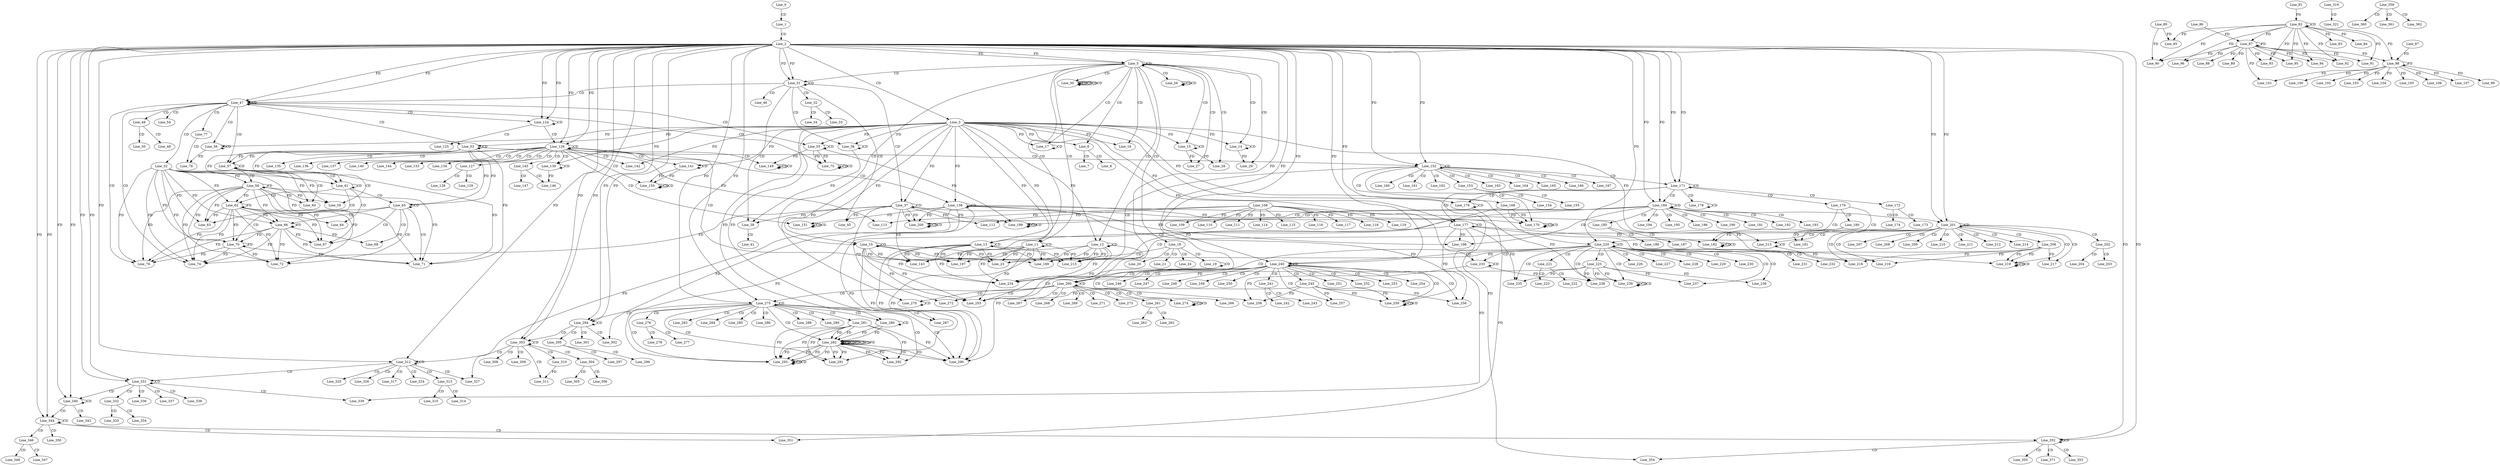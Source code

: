 digraph G {
  Line_0;
  Line_1;
  Line_2;
  Line_3;
  Line_5;
  Line_5;
  Line_6;
  Line_7;
  Line_8;
  Line_10;
  Line_10;
  Line_11;
  Line_11;
  Line_12;
  Line_12;
  Line_13;
  Line_13;
  Line_14;
  Line_14;
  Line_15;
  Line_15;
  Line_16;
  Line_17;
  Line_17;
  Line_18;
  Line_19;
  Line_19;
  Line_20;
  Line_21;
  Line_23;
  Line_24;
  Line_26;
  Line_26;
  Line_26;
  Line_27;
  Line_28;
  Line_29;
  Line_30;
  Line_30;
  Line_30;
  Line_30;
  Line_30;
  Line_31;
  Line_31;
  Line_32;
  Line_33;
  Line_34;
  Line_36;
  Line_36;
  Line_37;
  Line_37;
  Line_38;
  Line_38;
  Line_38;
  Line_41;
  Line_45;
  Line_46;
  Line_47;
  Line_47;
  Line_48;
  Line_49;
  Line_50;
  Line_52;
  Line_53;
  Line_53;
  Line_54;
  Line_55;
  Line_55;
  Line_56;
  Line_56;
  Line_57;
  Line_57;
  Line_58;
  Line_59;
  Line_60;
  Line_61;
  Line_61;
  Line_62;
  Line_63;
  Line_64;
  Line_65;
  Line_65;
  Line_66;
  Line_67;
  Line_68;
  Line_70;
  Line_71;
  Line_72;
  Line_74;
  Line_75;
  Line_75;
  Line_75;
  Line_76;
  Line_77;
  Line_78;
  Line_78;
  Line_82;
  Line_82;
  Line_81;
  Line_83;
  Line_84;
  Line_85;
  Line_80;
  Line_85;
  Line_87;
  Line_87;
  Line_86;
  Line_88;
  Line_89;
  Line_90;
  Line_90;
  Line_91;
  Line_92;
  Line_93;
  Line_94;
  Line_95;
  Line_96;
  Line_98;
  Line_98;
  Line_97;
  Line_99;
  Line_100;
  Line_101;
  Line_101;
  Line_102;
  Line_103;
  Line_104;
  Line_105;
  Line_106;
  Line_107;
  Line_108;
  Line_109;
  Line_110;
  Line_111;
  Line_112;
  Line_113;
  Line_114;
  Line_115;
  Line_116;
  Line_117;
  Line_118;
  Line_119;
  Line_124;
  Line_124;
  Line_125;
  Line_126;
  Line_126;
  Line_127;
  Line_128;
  Line_129;
  Line_133;
  Line_134;
  Line_135;
  Line_136;
  Line_137;
  Line_138;
  Line_138;
  Line_139;
  Line_139;
  Line_140;
  Line_141;
  Line_141;
  Line_142;
  Line_143;
  Line_144;
  Line_145;
  Line_146;
  Line_147;
  Line_149;
  Line_149;
  Line_149;
  Line_150;
  Line_150;
  Line_150;
  Line_151;
  Line_151;
  Line_151;
  Line_152;
  Line_152;
  Line_153;
  Line_154;
  Line_155;
  Line_160;
  Line_161;
  Line_162;
  Line_163;
  Line_164;
  Line_165;
  Line_166;
  Line_167;
  Line_168;
  Line_169;
  Line_170;
  Line_170;
  Line_170;
  Line_171;
  Line_171;
  Line_172;
  Line_173;
  Line_174;
  Line_176;
  Line_176;
  Line_177;
  Line_177;
  Line_178;
  Line_178;
  Line_179;
  Line_180;
  Line_181;
  Line_182;
  Line_182;
  Line_182;
  Line_182;
  Line_184;
  Line_184;
  Line_185;
  Line_186;
  Line_187;
  Line_190;
  Line_191;
  Line_192;
  Line_193;
  Line_194;
  Line_195;
  Line_196;
  Line_197;
  Line_198;
  Line_199;
  Line_199;
  Line_199;
  Line_200;
  Line_200;
  Line_200;
  Line_201;
  Line_201;
  Line_202;
  Line_203;
  Line_204;
  Line_206;
  Line_207;
  Line_208;
  Line_209;
  Line_210;
  Line_211;
  Line_212;
  Line_213;
  Line_213;
  Line_214;
  Line_215;
  Line_216;
  Line_217;
  Line_218;
  Line_219;
  Line_219;
  Line_219;
  Line_220;
  Line_220;
  Line_221;
  Line_222;
  Line_223;
  Line_225;
  Line_226;
  Line_227;
  Line_228;
  Line_229;
  Line_230;
  Line_231;
  Line_232;
  Line_233;
  Line_233;
  Line_234;
  Line_235;
  Line_236;
  Line_237;
  Line_238;
  Line_238;
  Line_239;
  Line_239;
  Line_239;
  Line_240;
  Line_240;
  Line_241;
  Line_242;
  Line_243;
  Line_245;
  Line_246;
  Line_247;
  Line_248;
  Line_249;
  Line_250;
  Line_251;
  Line_252;
  Line_253;
  Line_254;
  Line_255;
  Line_256;
  Line_257;
  Line_258;
  Line_258;
  Line_259;
  Line_259;
  Line_259;
  Line_260;
  Line_260;
  Line_261;
  Line_262;
  Line_263;
  Line_266;
  Line_267;
  Line_268;
  Line_269;
  Line_270;
  Line_270;
  Line_271;
  Line_272;
  Line_273;
  Line_274;
  Line_274;
  Line_274;
  Line_275;
  Line_275;
  Line_276;
  Line_277;
  Line_278;
  Line_280;
  Line_280;
  Line_281;
  Line_282;
  Line_282;
  Line_282;
  Line_282;
  Line_283;
  Line_284;
  Line_285;
  Line_286;
  Line_287;
  Line_288;
  Line_289;
  Line_290;
  Line_291;
  Line_292;
  Line_293;
  Line_293;
  Line_293;
  Line_294;
  Line_294;
  Line_295;
  Line_296;
  Line_297;
  Line_301;
  Line_302;
  Line_303;
  Line_303;
  Line_304;
  Line_305;
  Line_306;
  Line_308;
  Line_309;
  Line_310;
  Line_311;
  Line_312;
  Line_312;
  Line_313;
  Line_314;
  Line_315;
  Line_317;
  Line_319;
  Line_321;
  Line_324;
  Line_325;
  Line_326;
  Line_327;
  Line_331;
  Line_331;
  Line_332;
  Line_333;
  Line_334;
  Line_336;
  Line_337;
  Line_338;
  Line_339;
  Line_340;
  Line_340;
  Line_343;
  Line_344;
  Line_344;
  Line_346;
  Line_347;
  Line_348;
  Line_350;
  Line_351;
  Line_352;
  Line_352;
  Line_353;
  Line_354;
  Line_355;
  Line_359;
  Line_360;
  Line_361;
  Line_362;
  Line_371;
  Line_0 -> Line_1 [ label="CD" ];
  Line_1 -> Line_2 [ label="CD" ];
  Line_2 -> Line_3 [ label="CD" ];
  Line_2 -> Line_5 [ label="FD" ];
  Line_5 -> Line_5 [ label="CD" ];
  Line_2 -> Line_5 [ label="FD" ];
  Line_5 -> Line_6 [ label="CD" ];
  Line_3 -> Line_6 [ label="FD" ];
  Line_6 -> Line_7 [ label="CD" ];
  Line_6 -> Line_8 [ label="CD" ];
  Line_5 -> Line_10 [ label="CD" ];
  Line_10 -> Line_10 [ label="CD" ];
  Line_3 -> Line_10 [ label="FD" ];
  Line_5 -> Line_11 [ label="CD" ];
  Line_11 -> Line_11 [ label="CD" ];
  Line_3 -> Line_11 [ label="FD" ];
  Line_5 -> Line_12 [ label="CD" ];
  Line_12 -> Line_12 [ label="CD" ];
  Line_3 -> Line_12 [ label="FD" ];
  Line_5 -> Line_13 [ label="CD" ];
  Line_13 -> Line_13 [ label="CD" ];
  Line_3 -> Line_13 [ label="FD" ];
  Line_5 -> Line_14 [ label="CD" ];
  Line_14 -> Line_14 [ label="CD" ];
  Line_3 -> Line_14 [ label="FD" ];
  Line_5 -> Line_15 [ label="CD" ];
  Line_15 -> Line_15 [ label="CD" ];
  Line_3 -> Line_15 [ label="FD" ];
  Line_5 -> Line_16 [ label="CD" ];
  Line_3 -> Line_16 [ label="FD" ];
  Line_5 -> Line_17 [ label="CD" ];
  Line_17 -> Line_17 [ label="CD" ];
  Line_3 -> Line_17 [ label="FD" ];
  Line_5 -> Line_18 [ label="CD" ];
  Line_18 -> Line_19 [ label="CD" ];
  Line_19 -> Line_19 [ label="CD" ];
  Line_18 -> Line_20 [ label="CD" ];
  Line_18 -> Line_21 [ label="CD" ];
  Line_18 -> Line_23 [ label="CD" ];
  Line_10 -> Line_23 [ label="FD" ];
  Line_11 -> Line_23 [ label="FD" ];
  Line_12 -> Line_23 [ label="FD" ];
  Line_13 -> Line_23 [ label="FD" ];
  Line_18 -> Line_24 [ label="CD" ];
  Line_5 -> Line_26 [ label="CD" ];
  Line_26 -> Line_26 [ label="CD" ];
  Line_26 -> Line_26 [ label="CD" ];
  Line_5 -> Line_27 [ label="CD" ];
  Line_15 -> Line_27 [ label="FD" ];
  Line_5 -> Line_28 [ label="CD" ];
  Line_15 -> Line_28 [ label="FD" ];
  Line_5 -> Line_29 [ label="CD" ];
  Line_14 -> Line_29 [ label="FD" ];
  Line_5 -> Line_30 [ label="CD" ];
  Line_30 -> Line_30 [ label="CD" ];
  Line_30 -> Line_30 [ label="CD" ];
  Line_30 -> Line_30 [ label="CD" ];
  Line_30 -> Line_30 [ label="CD" ];
  Line_5 -> Line_31 [ label="CD" ];
  Line_2 -> Line_31 [ label="FD" ];
  Line_31 -> Line_31 [ label="CD" ];
  Line_2 -> Line_31 [ label="FD" ];
  Line_31 -> Line_32 [ label="CD" ];
  Line_32 -> Line_33 [ label="CD" ];
  Line_32 -> Line_34 [ label="CD" ];
  Line_31 -> Line_36 [ label="CD" ];
  Line_36 -> Line_36 [ label="CD" ];
  Line_3 -> Line_36 [ label="FD" ];
  Line_31 -> Line_37 [ label="CD" ];
  Line_37 -> Line_37 [ label="CD" ];
  Line_3 -> Line_37 [ label="FD" ];
  Line_31 -> Line_38 [ label="CD" ];
  Line_36 -> Line_38 [ label="FD" ];
  Line_37 -> Line_38 [ label="FD" ];
  Line_38 -> Line_41 [ label="CD" ];
  Line_31 -> Line_45 [ label="CD" ];
  Line_37 -> Line_45 [ label="FD" ];
  Line_31 -> Line_46 [ label="CD" ];
  Line_31 -> Line_47 [ label="CD" ];
  Line_2 -> Line_47 [ label="FD" ];
  Line_47 -> Line_47 [ label="CD" ];
  Line_2 -> Line_47 [ label="FD" ];
  Line_47 -> Line_48 [ label="CD" ];
  Line_48 -> Line_49 [ label="CD" ];
  Line_48 -> Line_50 [ label="CD" ];
  Line_47 -> Line_52 [ label="CD" ];
  Line_47 -> Line_53 [ label="CD" ];
  Line_53 -> Line_53 [ label="CD" ];
  Line_3 -> Line_53 [ label="FD" ];
  Line_47 -> Line_54 [ label="CD" ];
  Line_47 -> Line_55 [ label="CD" ];
  Line_55 -> Line_55 [ label="CD" ];
  Line_3 -> Line_55 [ label="FD" ];
  Line_47 -> Line_56 [ label="CD" ];
  Line_56 -> Line_56 [ label="CD" ];
  Line_3 -> Line_56 [ label="FD" ];
  Line_47 -> Line_57 [ label="CD" ];
  Line_53 -> Line_57 [ label="FD" ];
  Line_57 -> Line_57 [ label="CD" ];
  Line_53 -> Line_57 [ label="FD" ];
  Line_57 -> Line_58 [ label="CD" ];
  Line_52 -> Line_58 [ label="FD" ];
  Line_58 -> Line_58 [ label="FD" ];
  Line_57 -> Line_59 [ label="CD" ];
  Line_52 -> Line_59 [ label="FD" ];
  Line_58 -> Line_59 [ label="FD" ];
  Line_57 -> Line_60 [ label="CD" ];
  Line_52 -> Line_60 [ label="FD" ];
  Line_58 -> Line_60 [ label="FD" ];
  Line_57 -> Line_61 [ label="CD" ];
  Line_53 -> Line_61 [ label="FD" ];
  Line_61 -> Line_61 [ label="CD" ];
  Line_53 -> Line_61 [ label="FD" ];
  Line_61 -> Line_62 [ label="CD" ];
  Line_52 -> Line_62 [ label="FD" ];
  Line_58 -> Line_62 [ label="FD" ];
  Line_62 -> Line_62 [ label="FD" ];
  Line_61 -> Line_63 [ label="CD" ];
  Line_52 -> Line_63 [ label="FD" ];
  Line_58 -> Line_63 [ label="FD" ];
  Line_62 -> Line_63 [ label="FD" ];
  Line_61 -> Line_64 [ label="CD" ];
  Line_62 -> Line_64 [ label="FD" ];
  Line_61 -> Line_65 [ label="CD" ];
  Line_53 -> Line_65 [ label="FD" ];
  Line_65 -> Line_65 [ label="CD" ];
  Line_53 -> Line_65 [ label="FD" ];
  Line_65 -> Line_66 [ label="CD" ];
  Line_52 -> Line_66 [ label="FD" ];
  Line_58 -> Line_66 [ label="FD" ];
  Line_62 -> Line_66 [ label="FD" ];
  Line_66 -> Line_66 [ label="FD" ];
  Line_65 -> Line_67 [ label="CD" ];
  Line_52 -> Line_67 [ label="FD" ];
  Line_58 -> Line_67 [ label="FD" ];
  Line_62 -> Line_67 [ label="FD" ];
  Line_66 -> Line_67 [ label="FD" ];
  Line_65 -> Line_68 [ label="CD" ];
  Line_66 -> Line_68 [ label="FD" ];
  Line_65 -> Line_70 [ label="CD" ];
  Line_52 -> Line_70 [ label="FD" ];
  Line_58 -> Line_70 [ label="FD" ];
  Line_62 -> Line_70 [ label="FD" ];
  Line_66 -> Line_70 [ label="FD" ];
  Line_70 -> Line_70 [ label="FD" ];
  Line_65 -> Line_71 [ label="CD" ];
  Line_52 -> Line_71 [ label="FD" ];
  Line_58 -> Line_71 [ label="FD" ];
  Line_62 -> Line_71 [ label="FD" ];
  Line_66 -> Line_71 [ label="FD" ];
  Line_70 -> Line_71 [ label="FD" ];
  Line_53 -> Line_71 [ label="FD" ];
  Line_65 -> Line_72 [ label="CD" ];
  Line_52 -> Line_72 [ label="FD" ];
  Line_58 -> Line_72 [ label="FD" ];
  Line_62 -> Line_72 [ label="FD" ];
  Line_66 -> Line_72 [ label="FD" ];
  Line_70 -> Line_72 [ label="FD" ];
  Line_47 -> Line_74 [ label="CD" ];
  Line_52 -> Line_74 [ label="FD" ];
  Line_58 -> Line_74 [ label="FD" ];
  Line_62 -> Line_74 [ label="FD" ];
  Line_66 -> Line_74 [ label="FD" ];
  Line_70 -> Line_74 [ label="FD" ];
  Line_37 -> Line_74 [ label="FD" ];
  Line_47 -> Line_75 [ label="CD" ];
  Line_55 -> Line_75 [ label="FD" ];
  Line_75 -> Line_75 [ label="CD" ];
  Line_55 -> Line_75 [ label="FD" ];
  Line_75 -> Line_75 [ label="CD" ];
  Line_47 -> Line_76 [ label="CD" ];
  Line_52 -> Line_76 [ label="FD" ];
  Line_58 -> Line_76 [ label="FD" ];
  Line_62 -> Line_76 [ label="FD" ];
  Line_66 -> Line_76 [ label="FD" ];
  Line_70 -> Line_76 [ label="FD" ];
  Line_47 -> Line_77 [ label="CD" ];
  Line_77 -> Line_78 [ label="CD" ];
  Line_56 -> Line_78 [ label="FD" ];
  Line_82 -> Line_82 [ label="CD" ];
  Line_81 -> Line_82 [ label="FD" ];
  Line_82 -> Line_83 [ label="FD" ];
  Line_82 -> Line_84 [ label="FD" ];
  Line_82 -> Line_85 [ label="FD" ];
  Line_80 -> Line_85 [ label="FD" ];
  Line_82 -> Line_87 [ label="FD" ];
  Line_87 -> Line_87 [ label="FD" ];
  Line_86 -> Line_87 [ label="FD" ];
  Line_87 -> Line_88 [ label="FD" ];
  Line_87 -> Line_89 [ label="FD" ];
  Line_82 -> Line_90 [ label="FD" ];
  Line_87 -> Line_90 [ label="FD" ];
  Line_80 -> Line_90 [ label="FD" ];
  Line_82 -> Line_91 [ label="FD" ];
  Line_87 -> Line_91 [ label="FD" ];
  Line_82 -> Line_92 [ label="FD" ];
  Line_87 -> Line_92 [ label="FD" ];
  Line_82 -> Line_93 [ label="FD" ];
  Line_87 -> Line_93 [ label="FD" ];
  Line_82 -> Line_94 [ label="FD" ];
  Line_87 -> Line_94 [ label="FD" ];
  Line_82 -> Line_95 [ label="FD" ];
  Line_87 -> Line_95 [ label="FD" ];
  Line_82 -> Line_96 [ label="FD" ];
  Line_87 -> Line_96 [ label="FD" ];
  Line_82 -> Line_98 [ label="FD" ];
  Line_87 -> Line_98 [ label="FD" ];
  Line_98 -> Line_98 [ label="FD" ];
  Line_97 -> Line_98 [ label="FD" ];
  Line_98 -> Line_99 [ label="FD" ];
  Line_98 -> Line_100 [ label="FD" ];
  Line_87 -> Line_101 [ label="FD" ];
  Line_98 -> Line_101 [ label="FD" ];
  Line_98 -> Line_102 [ label="FD" ];
  Line_98 -> Line_103 [ label="FD" ];
  Line_98 -> Line_104 [ label="FD" ];
  Line_98 -> Line_105 [ label="FD" ];
  Line_98 -> Line_106 [ label="FD" ];
  Line_98 -> Line_107 [ label="FD" ];
  Line_108 -> Line_109 [ label="FD" ];
  Line_108 -> Line_110 [ label="FD" ];
  Line_108 -> Line_111 [ label="FD" ];
  Line_108 -> Line_112 [ label="FD" ];
  Line_37 -> Line_112 [ label="FD" ];
  Line_108 -> Line_113 [ label="FD" ];
  Line_53 -> Line_113 [ label="FD" ];
  Line_108 -> Line_114 [ label="FD" ];
  Line_108 -> Line_115 [ label="FD" ];
  Line_108 -> Line_116 [ label="FD" ];
  Line_108 -> Line_117 [ label="FD" ];
  Line_108 -> Line_118 [ label="FD" ];
  Line_108 -> Line_119 [ label="FD" ];
  Line_47 -> Line_124 [ label="CD" ];
  Line_2 -> Line_124 [ label="FD" ];
  Line_124 -> Line_124 [ label="CD" ];
  Line_2 -> Line_124 [ label="FD" ];
  Line_124 -> Line_125 [ label="CD" ];
  Line_124 -> Line_126 [ label="CD" ];
  Line_2 -> Line_126 [ label="FD" ];
  Line_126 -> Line_126 [ label="CD" ];
  Line_2 -> Line_126 [ label="FD" ];
  Line_126 -> Line_127 [ label="CD" ];
  Line_127 -> Line_128 [ label="CD" ];
  Line_127 -> Line_129 [ label="CD" ];
  Line_126 -> Line_133 [ label="CD" ];
  Line_126 -> Line_134 [ label="CD" ];
  Line_126 -> Line_135 [ label="CD" ];
  Line_126 -> Line_136 [ label="CD" ];
  Line_126 -> Line_137 [ label="CD" ];
  Line_126 -> Line_138 [ label="CD" ];
  Line_138 -> Line_138 [ label="CD" ];
  Line_3 -> Line_138 [ label="FD" ];
  Line_126 -> Line_139 [ label="CD" ];
  Line_139 -> Line_139 [ label="CD" ];
  Line_3 -> Line_139 [ label="FD" ];
  Line_126 -> Line_140 [ label="CD" ];
  Line_126 -> Line_141 [ label="CD" ];
  Line_141 -> Line_141 [ label="CD" ];
  Line_3 -> Line_141 [ label="FD" ];
  Line_126 -> Line_142 [ label="CD" ];
  Line_3 -> Line_142 [ label="FD" ];
  Line_126 -> Line_143 [ label="CD" ];
  Line_10 -> Line_143 [ label="FD" ];
  Line_11 -> Line_143 [ label="FD" ];
  Line_12 -> Line_143 [ label="FD" ];
  Line_13 -> Line_143 [ label="FD" ];
  Line_126 -> Line_144 [ label="CD" ];
  Line_126 -> Line_145 [ label="CD" ];
  Line_145 -> Line_146 [ label="CD" ];
  Line_139 -> Line_146 [ label="FD" ];
  Line_145 -> Line_147 [ label="CD" ];
  Line_126 -> Line_149 [ label="CD" ];
  Line_149 -> Line_149 [ label="CD" ];
  Line_55 -> Line_149 [ label="FD" ];
  Line_149 -> Line_149 [ label="CD" ];
  Line_126 -> Line_150 [ label="CD" ];
  Line_141 -> Line_150 [ label="FD" ];
  Line_150 -> Line_150 [ label="CD" ];
  Line_141 -> Line_150 [ label="FD" ];
  Line_150 -> Line_150 [ label="CD" ];
  Line_126 -> Line_151 [ label="CD" ];
  Line_151 -> Line_151 [ label="CD" ];
  Line_151 -> Line_151 [ label="CD" ];
  Line_138 -> Line_151 [ label="FD" ];
  Line_126 -> Line_152 [ label="CD" ];
  Line_2 -> Line_152 [ label="FD" ];
  Line_152 -> Line_152 [ label="CD" ];
  Line_2 -> Line_152 [ label="FD" ];
  Line_152 -> Line_153 [ label="CD" ];
  Line_153 -> Line_154 [ label="CD" ];
  Line_153 -> Line_155 [ label="CD" ];
  Line_152 -> Line_160 [ label="CD" ];
  Line_152 -> Line_161 [ label="CD" ];
  Line_152 -> Line_162 [ label="CD" ];
  Line_152 -> Line_163 [ label="CD" ];
  Line_152 -> Line_164 [ label="CD" ];
  Line_152 -> Line_165 [ label="CD" ];
  Line_152 -> Line_166 [ label="CD" ];
  Line_152 -> Line_167 [ label="CD" ];
  Line_152 -> Line_168 [ label="CD" ];
  Line_152 -> Line_169 [ label="CD" ];
  Line_168 -> Line_169 [ label="FD" ];
  Line_10 -> Line_169 [ label="FD" ];
  Line_11 -> Line_169 [ label="FD" ];
  Line_12 -> Line_169 [ label="FD" ];
  Line_13 -> Line_169 [ label="FD" ];
  Line_152 -> Line_170 [ label="CD" ];
  Line_170 -> Line_170 [ label="CD" ];
  Line_168 -> Line_170 [ label="FD" ];
  Line_170 -> Line_170 [ label="CD" ];
  Line_168 -> Line_170 [ label="FD" ];
  Line_138 -> Line_170 [ label="FD" ];
  Line_152 -> Line_171 [ label="CD" ];
  Line_2 -> Line_171 [ label="FD" ];
  Line_171 -> Line_171 [ label="CD" ];
  Line_2 -> Line_171 [ label="FD" ];
  Line_171 -> Line_172 [ label="CD" ];
  Line_172 -> Line_173 [ label="CD" ];
  Line_172 -> Line_174 [ label="CD" ];
  Line_171 -> Line_176 [ label="CD" ];
  Line_176 -> Line_176 [ label="CD" ];
  Line_3 -> Line_176 [ label="FD" ];
  Line_171 -> Line_177 [ label="CD" ];
  Line_177 -> Line_177 [ label="CD" ];
  Line_3 -> Line_177 [ label="FD" ];
  Line_171 -> Line_178 [ label="CD" ];
  Line_178 -> Line_178 [ label="CD" ];
  Line_171 -> Line_179 [ label="CD" ];
  Line_179 -> Line_180 [ label="CD" ];
  Line_179 -> Line_181 [ label="CD" ];
  Line_180 -> Line_181 [ label="FD" ];
  Line_179 -> Line_182 [ label="CD" ];
  Line_182 -> Line_182 [ label="CD" ];
  Line_177 -> Line_182 [ label="FD" ];
  Line_182 -> Line_182 [ label="CD" ];
  Line_180 -> Line_182 [ label="FD" ];
  Line_171 -> Line_184 [ label="CD" ];
  Line_2 -> Line_184 [ label="FD" ];
  Line_184 -> Line_184 [ label="CD" ];
  Line_2 -> Line_184 [ label="FD" ];
  Line_184 -> Line_185 [ label="CD" ];
  Line_185 -> Line_186 [ label="CD" ];
  Line_185 -> Line_187 [ label="CD" ];
  Line_184 -> Line_190 [ label="CD" ];
  Line_184 -> Line_191 [ label="CD" ];
  Line_184 -> Line_192 [ label="CD" ];
  Line_184 -> Line_193 [ label="CD" ];
  Line_184 -> Line_194 [ label="CD" ];
  Line_184 -> Line_195 [ label="CD" ];
  Line_184 -> Line_196 [ label="CD" ];
  Line_184 -> Line_197 [ label="CD" ];
  Line_37 -> Line_197 [ label="FD" ];
  Line_10 -> Line_197 [ label="FD" ];
  Line_11 -> Line_197 [ label="FD" ];
  Line_12 -> Line_197 [ label="FD" ];
  Line_13 -> Line_197 [ label="FD" ];
  Line_184 -> Line_198 [ label="CD" ];
  Line_37 -> Line_198 [ label="FD" ];
  Line_177 -> Line_198 [ label="FD" ];
  Line_184 -> Line_199 [ label="CD" ];
  Line_199 -> Line_199 [ label="CD" ];
  Line_55 -> Line_199 [ label="FD" ];
  Line_199 -> Line_199 [ label="CD" ];
  Line_37 -> Line_199 [ label="FD" ];
  Line_184 -> Line_200 [ label="CD" ];
  Line_200 -> Line_200 [ label="CD" ];
  Line_37 -> Line_200 [ label="FD" ];
  Line_200 -> Line_200 [ label="CD" ];
  Line_37 -> Line_200 [ label="FD" ];
  Line_138 -> Line_200 [ label="FD" ];
  Line_184 -> Line_201 [ label="CD" ];
  Line_2 -> Line_201 [ label="FD" ];
  Line_201 -> Line_201 [ label="CD" ];
  Line_2 -> Line_201 [ label="FD" ];
  Line_201 -> Line_202 [ label="CD" ];
  Line_202 -> Line_203 [ label="CD" ];
  Line_202 -> Line_204 [ label="CD" ];
  Line_201 -> Line_206 [ label="CD" ];
  Line_201 -> Line_207 [ label="CD" ];
  Line_201 -> Line_208 [ label="CD" ];
  Line_201 -> Line_209 [ label="CD" ];
  Line_201 -> Line_210 [ label="CD" ];
  Line_201 -> Line_211 [ label="CD" ];
  Line_201 -> Line_212 [ label="CD" ];
  Line_201 -> Line_213 [ label="CD" ];
  Line_213 -> Line_213 [ label="CD" ];
  Line_3 -> Line_213 [ label="FD" ];
  Line_201 -> Line_214 [ label="CD" ];
  Line_201 -> Line_215 [ label="CD" ];
  Line_206 -> Line_215 [ label="FD" ];
  Line_10 -> Line_215 [ label="FD" ];
  Line_11 -> Line_215 [ label="FD" ];
  Line_12 -> Line_215 [ label="FD" ];
  Line_13 -> Line_215 [ label="FD" ];
  Line_201 -> Line_216 [ label="CD" ];
  Line_206 -> Line_216 [ label="FD" ];
  Line_177 -> Line_216 [ label="FD" ];
  Line_201 -> Line_217 [ label="CD" ];
  Line_206 -> Line_217 [ label="FD" ];
  Line_201 -> Line_218 [ label="CD" ];
  Line_206 -> Line_218 [ label="FD" ];
  Line_213 -> Line_218 [ label="FD" ];
  Line_201 -> Line_219 [ label="CD" ];
  Line_219 -> Line_219 [ label="CD" ];
  Line_206 -> Line_219 [ label="FD" ];
  Line_219 -> Line_219 [ label="CD" ];
  Line_206 -> Line_219 [ label="FD" ];
  Line_138 -> Line_219 [ label="FD" ];
  Line_201 -> Line_220 [ label="CD" ];
  Line_2 -> Line_220 [ label="FD" ];
  Line_220 -> Line_220 [ label="CD" ];
  Line_2 -> Line_220 [ label="FD" ];
  Line_220 -> Line_221 [ label="CD" ];
  Line_221 -> Line_222 [ label="CD" ];
  Line_221 -> Line_223 [ label="CD" ];
  Line_220 -> Line_225 [ label="CD" ];
  Line_220 -> Line_226 [ label="CD" ];
  Line_220 -> Line_227 [ label="CD" ];
  Line_220 -> Line_228 [ label="CD" ];
  Line_220 -> Line_229 [ label="CD" ];
  Line_220 -> Line_230 [ label="CD" ];
  Line_220 -> Line_231 [ label="CD" ];
  Line_220 -> Line_232 [ label="CD" ];
  Line_220 -> Line_233 [ label="CD" ];
  Line_233 -> Line_233 [ label="CD" ];
  Line_3 -> Line_233 [ label="FD" ];
  Line_220 -> Line_234 [ label="CD" ];
  Line_225 -> Line_234 [ label="FD" ];
  Line_10 -> Line_234 [ label="FD" ];
  Line_11 -> Line_234 [ label="FD" ];
  Line_12 -> Line_234 [ label="FD" ];
  Line_13 -> Line_234 [ label="FD" ];
  Line_220 -> Line_235 [ label="CD" ];
  Line_225 -> Line_235 [ label="FD" ];
  Line_177 -> Line_235 [ label="FD" ];
  Line_220 -> Line_236 [ label="CD" ];
  Line_225 -> Line_236 [ label="FD" ];
  Line_220 -> Line_237 [ label="CD" ];
  Line_225 -> Line_237 [ label="FD" ];
  Line_220 -> Line_238 [ label="CD" ];
  Line_225 -> Line_238 [ label="FD" ];
  Line_233 -> Line_238 [ label="FD" ];
  Line_220 -> Line_239 [ label="CD" ];
  Line_239 -> Line_239 [ label="CD" ];
  Line_225 -> Line_239 [ label="FD" ];
  Line_239 -> Line_239 [ label="CD" ];
  Line_225 -> Line_239 [ label="FD" ];
  Line_138 -> Line_239 [ label="FD" ];
  Line_220 -> Line_240 [ label="CD" ];
  Line_2 -> Line_240 [ label="FD" ];
  Line_240 -> Line_240 [ label="CD" ];
  Line_2 -> Line_240 [ label="FD" ];
  Line_240 -> Line_241 [ label="CD" ];
  Line_241 -> Line_242 [ label="CD" ];
  Line_241 -> Line_243 [ label="CD" ];
  Line_240 -> Line_245 [ label="CD" ];
  Line_240 -> Line_246 [ label="CD" ];
  Line_240 -> Line_247 [ label="CD" ];
  Line_240 -> Line_248 [ label="CD" ];
  Line_240 -> Line_249 [ label="CD" ];
  Line_240 -> Line_250 [ label="CD" ];
  Line_240 -> Line_251 [ label="CD" ];
  Line_240 -> Line_252 [ label="CD" ];
  Line_240 -> Line_253 [ label="CD" ];
  Line_240 -> Line_254 [ label="CD" ];
  Line_240 -> Line_255 [ label="CD" ];
  Line_245 -> Line_255 [ label="FD" ];
  Line_10 -> Line_255 [ label="FD" ];
  Line_11 -> Line_255 [ label="FD" ];
  Line_12 -> Line_255 [ label="FD" ];
  Line_13 -> Line_255 [ label="FD" ];
  Line_240 -> Line_256 [ label="CD" ];
  Line_245 -> Line_256 [ label="FD" ];
  Line_177 -> Line_256 [ label="FD" ];
  Line_240 -> Line_257 [ label="CD" ];
  Line_245 -> Line_257 [ label="FD" ];
  Line_240 -> Line_258 [ label="CD" ];
  Line_245 -> Line_258 [ label="FD" ];
  Line_233 -> Line_258 [ label="FD" ];
  Line_240 -> Line_259 [ label="CD" ];
  Line_259 -> Line_259 [ label="CD" ];
  Line_245 -> Line_259 [ label="FD" ];
  Line_259 -> Line_259 [ label="CD" ];
  Line_245 -> Line_259 [ label="FD" ];
  Line_138 -> Line_259 [ label="FD" ];
  Line_240 -> Line_260 [ label="CD" ];
  Line_2 -> Line_260 [ label="FD" ];
  Line_260 -> Line_260 [ label="CD" ];
  Line_2 -> Line_260 [ label="FD" ];
  Line_260 -> Line_261 [ label="CD" ];
  Line_261 -> Line_262 [ label="CD" ];
  Line_261 -> Line_263 [ label="CD" ];
  Line_260 -> Line_266 [ label="CD" ];
  Line_260 -> Line_267 [ label="CD" ];
  Line_260 -> Line_268 [ label="CD" ];
  Line_260 -> Line_269 [ label="CD" ];
  Line_260 -> Line_270 [ label="CD" ];
  Line_270 -> Line_270 [ label="CD" ];
  Line_3 -> Line_270 [ label="FD" ];
  Line_260 -> Line_271 [ label="CD" ];
  Line_260 -> Line_272 [ label="CD" ];
  Line_37 -> Line_272 [ label="FD" ];
  Line_260 -> Line_273 [ label="CD" ];
  Line_260 -> Line_274 [ label="CD" ];
  Line_274 -> Line_274 [ label="CD" ];
  Line_274 -> Line_274 [ label="CD" ];
  Line_260 -> Line_275 [ label="CD" ];
  Line_2 -> Line_275 [ label="FD" ];
  Line_275 -> Line_275 [ label="CD" ];
  Line_2 -> Line_275 [ label="FD" ];
  Line_275 -> Line_276 [ label="CD" ];
  Line_276 -> Line_277 [ label="CD" ];
  Line_276 -> Line_278 [ label="CD" ];
  Line_275 -> Line_280 [ label="CD" ];
  Line_280 -> Line_280 [ label="CD" ];
  Line_3 -> Line_280 [ label="FD" ];
  Line_275 -> Line_281 [ label="CD" ];
  Line_275 -> Line_282 [ label="CD" ];
  Line_280 -> Line_282 [ label="FD" ];
  Line_282 -> Line_282 [ label="CD" ];
  Line_280 -> Line_282 [ label="FD" ];
  Line_282 -> Line_282 [ label="CD" ];
  Line_281 -> Line_282 [ label="FD" ];
  Line_282 -> Line_282 [ label="FD" ];
  Line_282 -> Line_282 [ label="CD" ];
  Line_281 -> Line_282 [ label="FD" ];
  Line_282 -> Line_282 [ label="FD" ];
  Line_282 -> Line_282 [ label="FD" ];
  Line_275 -> Line_283 [ label="CD" ];
  Line_275 -> Line_284 [ label="CD" ];
  Line_275 -> Line_285 [ label="CD" ];
  Line_275 -> Line_286 [ label="CD" ];
  Line_275 -> Line_287 [ label="CD" ];
  Line_3 -> Line_287 [ label="FD" ];
  Line_275 -> Line_288 [ label="CD" ];
  Line_275 -> Line_289 [ label="CD" ];
  Line_275 -> Line_290 [ label="CD" ];
  Line_281 -> Line_290 [ label="FD" ];
  Line_282 -> Line_290 [ label="FD" ];
  Line_282 -> Line_290 [ label="FD" ];
  Line_10 -> Line_290 [ label="FD" ];
  Line_11 -> Line_290 [ label="FD" ];
  Line_12 -> Line_290 [ label="FD" ];
  Line_13 -> Line_290 [ label="FD" ];
  Line_275 -> Line_291 [ label="CD" ];
  Line_281 -> Line_291 [ label="FD" ];
  Line_282 -> Line_291 [ label="FD" ];
  Line_282 -> Line_291 [ label="FD" ];
  Line_177 -> Line_291 [ label="FD" ];
  Line_275 -> Line_292 [ label="CD" ];
  Line_281 -> Line_292 [ label="FD" ];
  Line_282 -> Line_292 [ label="FD" ];
  Line_282 -> Line_292 [ label="FD" ];
  Line_275 -> Line_293 [ label="CD" ];
  Line_293 -> Line_293 [ label="CD" ];
  Line_281 -> Line_293 [ label="FD" ];
  Line_282 -> Line_293 [ label="FD" ];
  Line_282 -> Line_293 [ label="FD" ];
  Line_293 -> Line_293 [ label="CD" ];
  Line_281 -> Line_293 [ label="FD" ];
  Line_282 -> Line_293 [ label="FD" ];
  Line_282 -> Line_293 [ label="FD" ];
  Line_138 -> Line_293 [ label="FD" ];
  Line_275 -> Line_294 [ label="CD" ];
  Line_2 -> Line_294 [ label="FD" ];
  Line_294 -> Line_294 [ label="CD" ];
  Line_2 -> Line_294 [ label="FD" ];
  Line_294 -> Line_295 [ label="CD" ];
  Line_295 -> Line_296 [ label="CD" ];
  Line_295 -> Line_297 [ label="CD" ];
  Line_294 -> Line_301 [ label="CD" ];
  Line_294 -> Line_302 [ label="CD" ];
  Line_138 -> Line_302 [ label="FD" ];
  Line_294 -> Line_303 [ label="CD" ];
  Line_2 -> Line_303 [ label="FD" ];
  Line_303 -> Line_303 [ label="CD" ];
  Line_2 -> Line_303 [ label="FD" ];
  Line_303 -> Line_304 [ label="CD" ];
  Line_304 -> Line_305 [ label="CD" ];
  Line_304 -> Line_306 [ label="CD" ];
  Line_303 -> Line_308 [ label="CD" ];
  Line_303 -> Line_309 [ label="CD" ];
  Line_303 -> Line_310 [ label="CD" ];
  Line_303 -> Line_311 [ label="CD" ];
  Line_310 -> Line_311 [ label="FD" ];
  Line_303 -> Line_312 [ label="CD" ];
  Line_2 -> Line_312 [ label="FD" ];
  Line_312 -> Line_312 [ label="CD" ];
  Line_2 -> Line_312 [ label="FD" ];
  Line_312 -> Line_313 [ label="CD" ];
  Line_313 -> Line_314 [ label="CD" ];
  Line_313 -> Line_315 [ label="CD" ];
  Line_312 -> Line_317 [ label="CD" ];
  Line_319 -> Line_321 [ label="CD" ];
  Line_312 -> Line_324 [ label="CD" ];
  Line_312 -> Line_325 [ label="CD" ];
  Line_312 -> Line_326 [ label="CD" ];
  Line_312 -> Line_327 [ label="CD" ];
  Line_138 -> Line_327 [ label="FD" ];
  Line_312 -> Line_331 [ label="CD" ];
  Line_2 -> Line_331 [ label="FD" ];
  Line_331 -> Line_331 [ label="CD" ];
  Line_2 -> Line_331 [ label="FD" ];
  Line_331 -> Line_332 [ label="CD" ];
  Line_332 -> Line_333 [ label="CD" ];
  Line_332 -> Line_334 [ label="CD" ];
  Line_331 -> Line_336 [ label="CD" ];
  Line_331 -> Line_337 [ label="CD" ];
  Line_331 -> Line_338 [ label="CD" ];
  Line_331 -> Line_339 [ label="CD" ];
  Line_177 -> Line_339 [ label="FD" ];
  Line_331 -> Line_340 [ label="CD" ];
  Line_2 -> Line_340 [ label="FD" ];
  Line_340 -> Line_340 [ label="CD" ];
  Line_2 -> Line_340 [ label="FD" ];
  Line_340 -> Line_343 [ label="CD" ];
  Line_340 -> Line_344 [ label="CD" ];
  Line_2 -> Line_344 [ label="FD" ];
  Line_344 -> Line_344 [ label="CD" ];
  Line_2 -> Line_344 [ label="FD" ];
  Line_344 -> Line_346 [ label="CD" ];
  Line_346 -> Line_347 [ label="CD" ];
  Line_346 -> Line_348 [ label="CD" ];
  Line_344 -> Line_350 [ label="CD" ];
  Line_344 -> Line_351 [ label="CD" ];
  Line_176 -> Line_351 [ label="FD" ];
  Line_344 -> Line_352 [ label="CD" ];
  Line_2 -> Line_352 [ label="FD" ];
  Line_352 -> Line_352 [ label="CD" ];
  Line_2 -> Line_352 [ label="FD" ];
  Line_352 -> Line_353 [ label="CD" ];
  Line_352 -> Line_354 [ label="CD" ];
  Line_3 -> Line_354 [ label="FD" ];
  Line_352 -> Line_355 [ label="CD" ];
  Line_359 -> Line_360 [ label="CD" ];
  Line_359 -> Line_361 [ label="CD" ];
  Line_359 -> Line_362 [ label="CD" ];
  Line_352 -> Line_371 [ label="CD" ];
}
